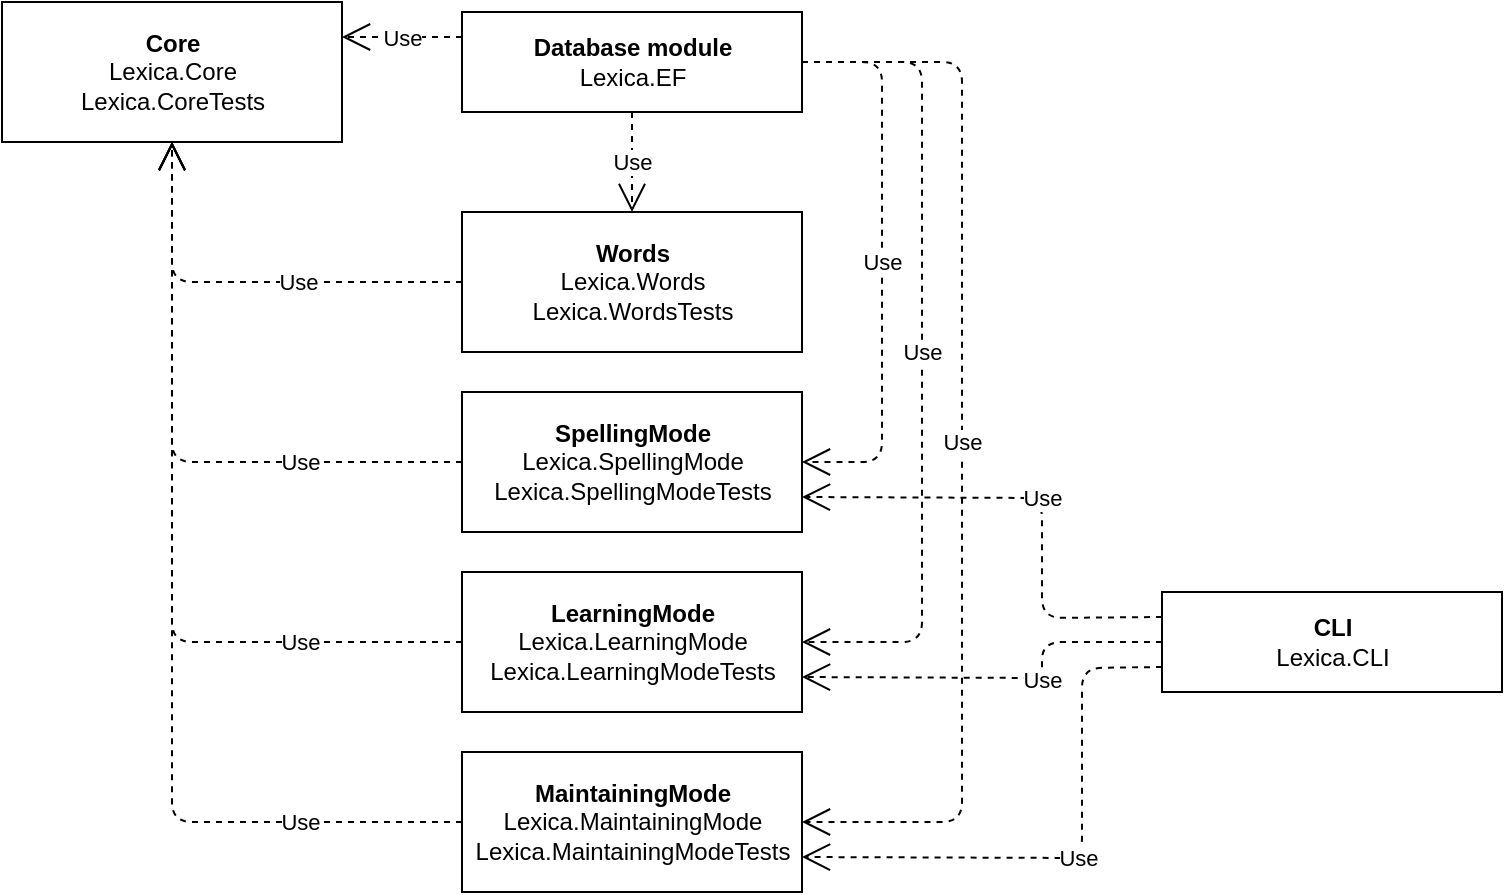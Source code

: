 <mxfile version="13.7.9" type="device"><diagram id="9Nv5eYnEoM39-amiIuQt" name="Page-1"><mxGraphModel dx="981" dy="574" grid="1" gridSize="10" guides="1" tooltips="1" connect="1" arrows="1" fold="1" page="1" pageScale="1" pageWidth="850" pageHeight="1100" math="0" shadow="0"><root><mxCell id="0"/><mxCell id="1" parent="0"/><mxCell id="XM9_wNmv3vuSkPGxzD6C-1" value="&lt;b&gt;Core&lt;/b&gt;&lt;br&gt;Lexica.Core&lt;br&gt;Lexica.CoreTests" style="html=1;" parent="1" vertex="1"><mxGeometry x="50" y="55" width="170" height="70" as="geometry"/></mxCell><mxCell id="9nQwiUiNptcS2TidBuf4-2" value="&lt;b&gt;Database module&lt;/b&gt;&lt;br&gt;Lexica.EF" style="html=1;" parent="1" vertex="1"><mxGeometry x="280" y="60" width="170" height="50" as="geometry"/></mxCell><mxCell id="9nQwiUiNptcS2TidBuf4-9" value="&lt;b&gt;SpellingMode&lt;/b&gt;&lt;br&gt;Lexica.SpellingMode&lt;br&gt;Lexica.SpellingModeTests" style="html=1;" parent="1" vertex="1"><mxGeometry x="280" y="250" width="170" height="70" as="geometry"/></mxCell><mxCell id="9nQwiUiNptcS2TidBuf4-18" value="&lt;b&gt;CLI&lt;/b&gt;&lt;br&gt;Lexica.CLI" style="html=1;" parent="1" vertex="1"><mxGeometry x="630" y="350" width="170" height="50" as="geometry"/></mxCell><mxCell id="9nQwiUiNptcS2TidBuf4-20" value="&lt;b&gt;LearningMode&lt;/b&gt;&lt;br&gt;Lexica.LearningMode&lt;br&gt;Lexica.LearningModeTests" style="html=1;" parent="1" vertex="1"><mxGeometry x="280" y="340" width="170" height="70" as="geometry"/></mxCell><mxCell id="9nQwiUiNptcS2TidBuf4-21" value="&lt;b&gt;MaintainingMode&lt;/b&gt;&lt;br&gt;Lexica.MaintainingMode&lt;br&gt;Lexica.MaintainingModeTests" style="html=1;" parent="1" vertex="1"><mxGeometry x="280" y="430" width="170" height="70" as="geometry"/></mxCell><mxCell id="9nQwiUiNptcS2TidBuf4-22" value="&lt;b&gt;Words&lt;/b&gt;&lt;br&gt;Lexica.Words&lt;br&gt;Lexica.WordsTests" style="html=1;" parent="1" vertex="1"><mxGeometry x="280" y="160" width="170" height="70" as="geometry"/></mxCell><mxCell id="9nQwiUiNptcS2TidBuf4-23" value="Use" style="endArrow=open;endSize=12;dashed=1;html=1;exitX=0;exitY=0.5;exitDx=0;exitDy=0;entryX=0.5;entryY=1;entryDx=0;entryDy=0;" parent="1" source="9nQwiUiNptcS2TidBuf4-22" edge="1" target="XM9_wNmv3vuSkPGxzD6C-1"><mxGeometry x="-0.238" width="160" relative="1" as="geometry"><mxPoint x="110" y="360" as="sourcePoint"/><mxPoint x="135" y="130" as="targetPoint"/><Array as="points"><mxPoint x="135" y="195"/></Array><mxPoint as="offset"/></mxGeometry></mxCell><mxCell id="9nQwiUiNptcS2TidBuf4-24" value="Use" style="endArrow=open;endSize=12;dashed=1;html=1;exitX=0;exitY=0.5;exitDx=0;exitDy=0;entryX=0.5;entryY=1;entryDx=0;entryDy=0;" parent="1" source="9nQwiUiNptcS2TidBuf4-9" target="XM9_wNmv3vuSkPGxzD6C-1" edge="1"><mxGeometry x="-0.467" width="160" relative="1" as="geometry"><mxPoint x="50" y="320" as="sourcePoint"/><mxPoint x="180" y="200" as="targetPoint"/><Array as="points"><mxPoint x="135" y="285"/></Array><mxPoint as="offset"/></mxGeometry></mxCell><mxCell id="9nQwiUiNptcS2TidBuf4-25" value="Use" style="endArrow=open;endSize=12;dashed=1;html=1;exitX=0;exitY=0.5;exitDx=0;exitDy=0;entryX=0.5;entryY=1;entryDx=0;entryDy=0;" parent="1" source="9nQwiUiNptcS2TidBuf4-20" target="XM9_wNmv3vuSkPGxzD6C-1" edge="1"><mxGeometry x="-0.59" width="160" relative="1" as="geometry"><mxPoint x="100" y="330" as="sourcePoint"/><mxPoint x="260" y="330" as="targetPoint"/><Array as="points"><mxPoint x="135" y="375"/></Array><mxPoint as="offset"/></mxGeometry></mxCell><mxCell id="9nQwiUiNptcS2TidBuf4-26" value="Use" style="endArrow=open;endSize=12;dashed=1;html=1;exitX=0;exitY=0.5;exitDx=0;exitDy=0;entryX=0.5;entryY=1;entryDx=0;entryDy=0;" parent="1" source="9nQwiUiNptcS2TidBuf4-21" target="XM9_wNmv3vuSkPGxzD6C-1" edge="1"><mxGeometry x="-0.667" width="160" relative="1" as="geometry"><mxPoint x="60" y="370" as="sourcePoint"/><mxPoint x="220" y="370" as="targetPoint"/><Array as="points"><mxPoint x="135" y="465"/></Array><mxPoint as="offset"/></mxGeometry></mxCell><mxCell id="9nQwiUiNptcS2TidBuf4-27" value="Use" style="endArrow=open;endSize=12;dashed=1;html=1;exitX=0.5;exitY=1;exitDx=0;exitDy=0;" parent="1" source="9nQwiUiNptcS2TidBuf4-2" target="9nQwiUiNptcS2TidBuf4-22" edge="1"><mxGeometry width="160" relative="1" as="geometry"><mxPoint x="550" y="110" as="sourcePoint"/><mxPoint x="710" y="110" as="targetPoint"/></mxGeometry></mxCell><mxCell id="9nQwiUiNptcS2TidBuf4-29" value="Use" style="endArrow=open;endSize=12;dashed=1;html=1;exitX=1;exitY=0.5;exitDx=0;exitDy=0;entryX=1;entryY=0.5;entryDx=0;entryDy=0;" parent="1" source="9nQwiUiNptcS2TidBuf4-2" target="9nQwiUiNptcS2TidBuf4-9" edge="1"><mxGeometry width="160" relative="1" as="geometry"><mxPoint x="460" y="107.5" as="sourcePoint"/><mxPoint x="460" y="187.5" as="targetPoint"/><Array as="points"><mxPoint x="490" y="85"/><mxPoint x="490" y="285"/></Array></mxGeometry></mxCell><mxCell id="9nQwiUiNptcS2TidBuf4-31" value="Use" style="endArrow=open;endSize=12;dashed=1;html=1;exitX=1;exitY=0.5;exitDx=0;exitDy=0;entryX=1;entryY=0.5;entryDx=0;entryDy=0;" parent="1" source="9nQwiUiNptcS2TidBuf4-2" target="9nQwiUiNptcS2TidBuf4-20" edge="1"><mxGeometry width="160" relative="1" as="geometry"><mxPoint x="460" y="107.5" as="sourcePoint"/><mxPoint x="460" y="295" as="targetPoint"/><Array as="points"><mxPoint x="510" y="85"/><mxPoint x="510" y="375"/></Array></mxGeometry></mxCell><mxCell id="9nQwiUiNptcS2TidBuf4-32" value="Use" style="endArrow=open;endSize=12;dashed=1;html=1;exitX=1;exitY=0.5;exitDx=0;exitDy=0;entryX=1;entryY=0.5;entryDx=0;entryDy=0;" parent="1" source="9nQwiUiNptcS2TidBuf4-2" target="9nQwiUiNptcS2TidBuf4-21" edge="1"><mxGeometry width="160" relative="1" as="geometry"><mxPoint x="460" y="107.5" as="sourcePoint"/><mxPoint x="460" y="385" as="targetPoint"/><Array as="points"><mxPoint x="530" y="85"/><mxPoint x="530" y="465"/></Array></mxGeometry></mxCell><mxCell id="9nQwiUiNptcS2TidBuf4-34" value="Use" style="endArrow=open;endSize=12;dashed=1;html=1;exitX=0;exitY=0.25;exitDx=0;exitDy=0;entryX=1;entryY=0.75;entryDx=0;entryDy=0;" parent="1" source="9nQwiUiNptcS2TidBuf4-18" target="9nQwiUiNptcS2TidBuf4-9" edge="1"><mxGeometry width="160" relative="1" as="geometry"><mxPoint x="650" y="440" as="sourcePoint"/><mxPoint x="810" y="440" as="targetPoint"/><Array as="points"><mxPoint x="570" y="363"/><mxPoint x="570" y="303"/></Array></mxGeometry></mxCell><mxCell id="9nQwiUiNptcS2TidBuf4-35" value="Use" style="endArrow=open;endSize=12;dashed=1;html=1;exitX=0;exitY=0.5;exitDx=0;exitDy=0;entryX=1;entryY=0.75;entryDx=0;entryDy=0;" parent="1" source="9nQwiUiNptcS2TidBuf4-18" target="9nQwiUiNptcS2TidBuf4-20" edge="1"><mxGeometry x="-0.217" width="160" relative="1" as="geometry"><mxPoint x="580" y="440" as="sourcePoint"/><mxPoint x="740" y="440" as="targetPoint"/><Array as="points"><mxPoint x="570" y="375"/><mxPoint x="570" y="393"/></Array><mxPoint y="1" as="offset"/></mxGeometry></mxCell><mxCell id="9nQwiUiNptcS2TidBuf4-36" value="Use" style="endArrow=open;endSize=12;dashed=1;html=1;exitX=0;exitY=0.75;exitDx=0;exitDy=0;entryX=1;entryY=0.75;entryDx=0;entryDy=0;" parent="1" source="9nQwiUiNptcS2TidBuf4-18" target="9nQwiUiNptcS2TidBuf4-21" edge="1"><mxGeometry width="160" relative="1" as="geometry"><mxPoint x="580" y="520" as="sourcePoint"/><mxPoint x="740" y="520" as="targetPoint"/><Array as="points"><mxPoint x="590" y="388"/><mxPoint x="590" y="483"/></Array></mxGeometry></mxCell><mxCell id="IcJwkEi8xmkKkWFhnT5C-1" value="Use" style="endArrow=open;endSize=12;dashed=1;html=1;exitX=0;exitY=0.25;exitDx=0;exitDy=0;entryX=1;entryY=0.25;entryDx=0;entryDy=0;" edge="1" parent="1" source="9nQwiUiNptcS2TidBuf4-2" target="XM9_wNmv3vuSkPGxzD6C-1"><mxGeometry width="160" relative="1" as="geometry"><mxPoint x="375" y="120" as="sourcePoint"/><mxPoint x="375" y="170" as="targetPoint"/></mxGeometry></mxCell></root></mxGraphModel></diagram></mxfile>